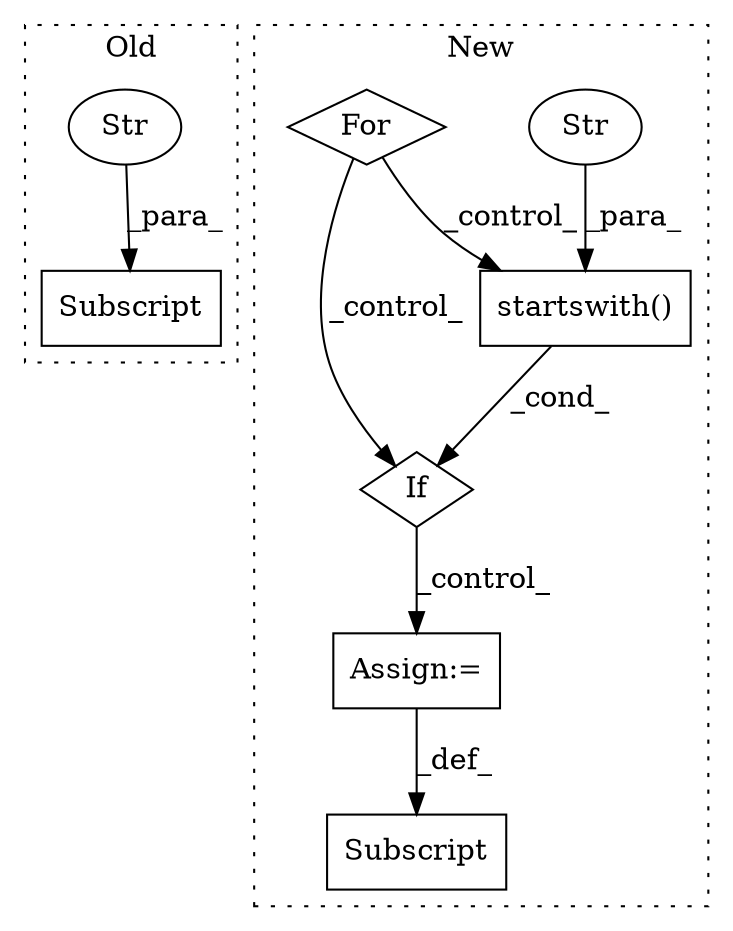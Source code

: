 digraph G {
subgraph cluster0 {
1 [label="Subscript" a="63" s="382,0" l="23,0" shape="box"];
6 [label="Str" a="66" s="387" l="17" shape="ellipse"];
label = "Old";
style="dotted";
}
subgraph cluster1 {
2 [label="startswith()" a="75" s="491,510" l="15,1" shape="box"];
3 [label="If" a="96" s="488" l="3" shape="diamond"];
4 [label="Str" a="66" s="506" l="4" shape="ellipse"];
5 [label="Assign:=" a="68" s="615" l="3" shape="box"];
7 [label="Subscript" a="63" s="605,0" l="10,0" shape="box"];
8 [label="For" a="107" s="444,474" l="4,14" shape="diamond"];
label = "New";
style="dotted";
}
2 -> 3 [label="_cond_"];
3 -> 5 [label="_control_"];
4 -> 2 [label="_para_"];
5 -> 7 [label="_def_"];
6 -> 1 [label="_para_"];
8 -> 3 [label="_control_"];
8 -> 2 [label="_control_"];
}